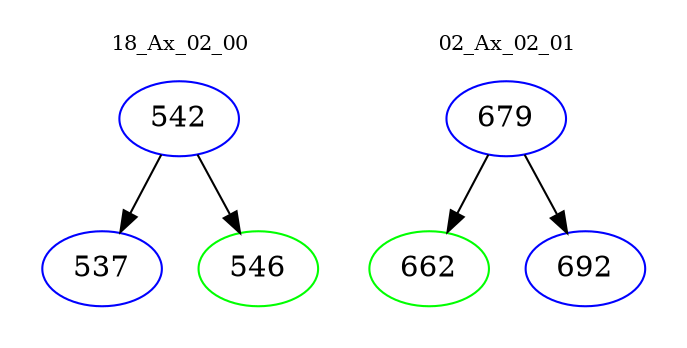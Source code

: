 digraph{
subgraph cluster_0 {
color = white
label = "18_Ax_02_00";
fontsize=10;
T0_542 [label="542", color="blue"]
T0_542 -> T0_537 [color="black"]
T0_537 [label="537", color="blue"]
T0_542 -> T0_546 [color="black"]
T0_546 [label="546", color="green"]
}
subgraph cluster_1 {
color = white
label = "02_Ax_02_01";
fontsize=10;
T1_679 [label="679", color="blue"]
T1_679 -> T1_662 [color="black"]
T1_662 [label="662", color="green"]
T1_679 -> T1_692 [color="black"]
T1_692 [label="692", color="blue"]
}
}
